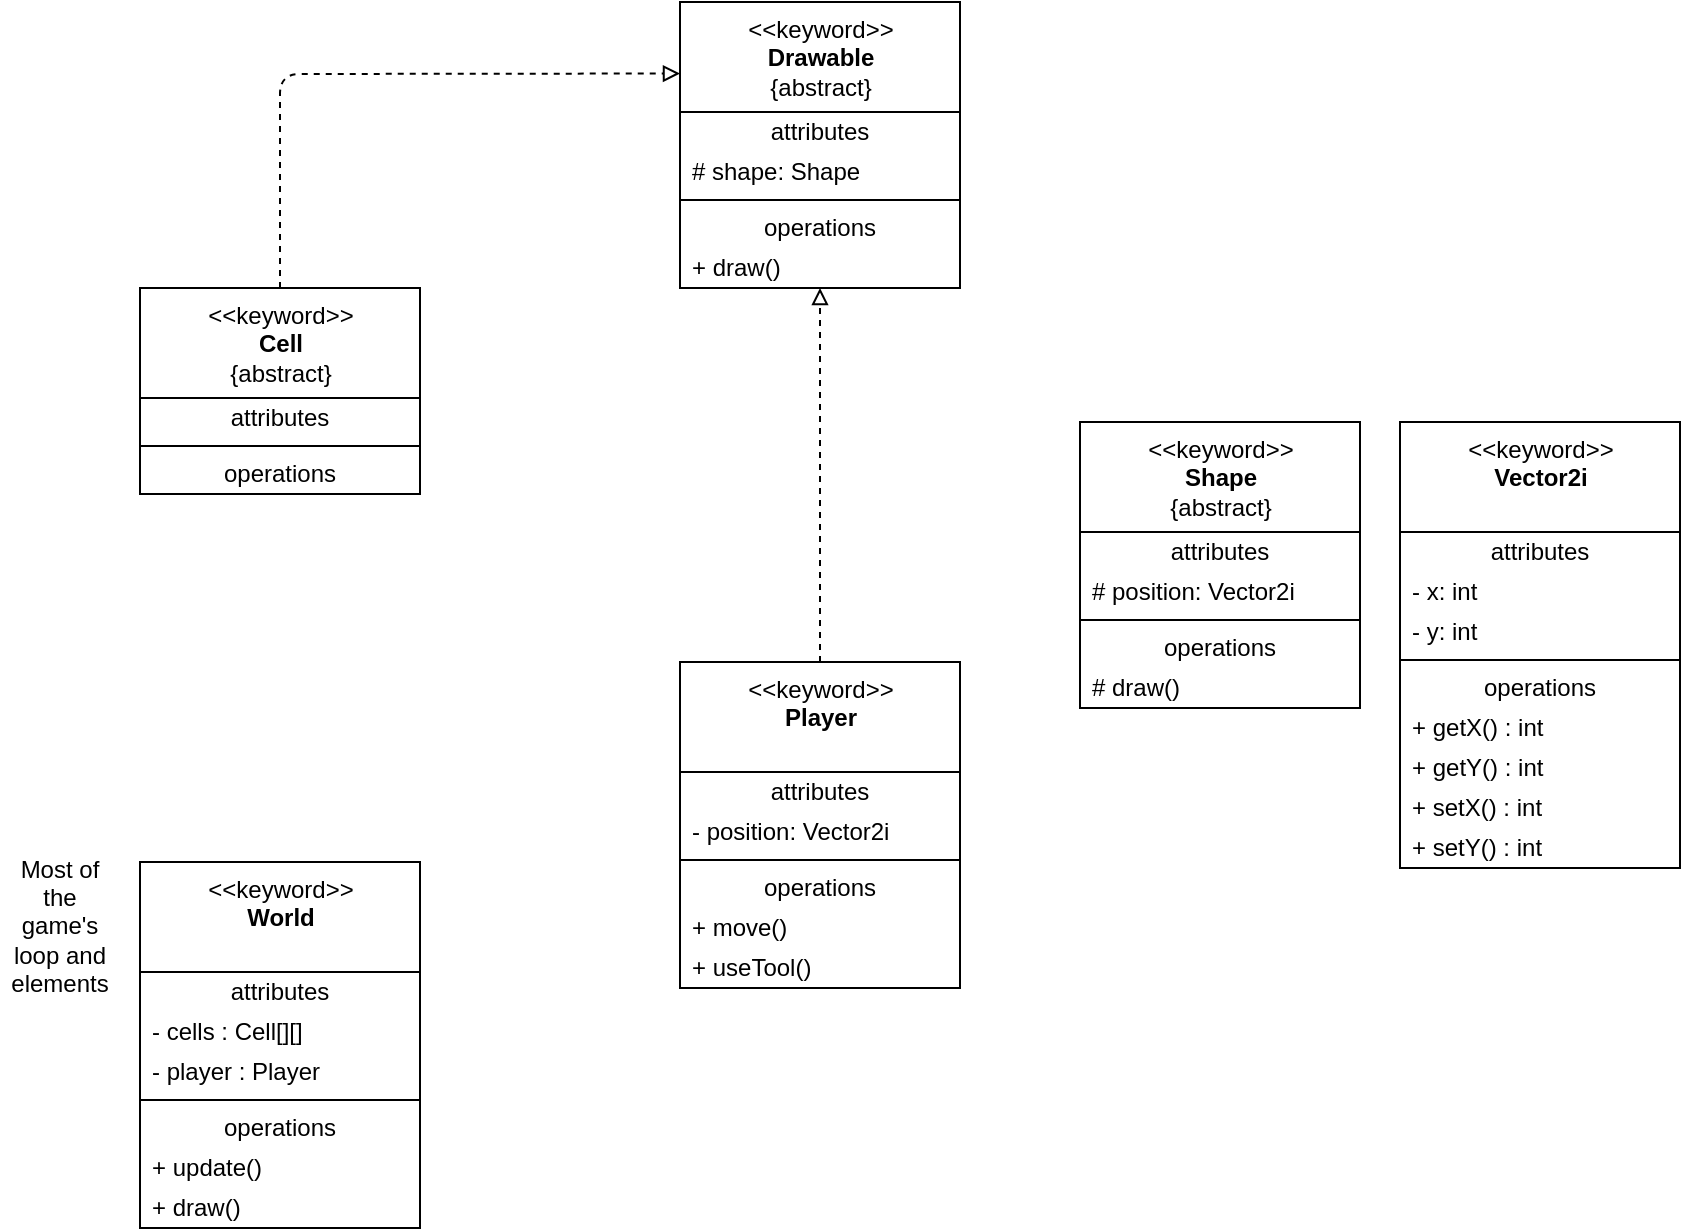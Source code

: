 <mxfile>
    <diagram id="oWcS6DRxN5h86yUXsi2t" name="Page-1">
        <mxGraphModel dx="1179" dy="762" grid="1" gridSize="10" guides="1" tooltips="1" connect="1" arrows="1" fold="1" page="1" pageScale="1" pageWidth="850" pageHeight="1100" math="0" shadow="0">
            <root>
                <mxCell id="0"/>
                <mxCell id="1" parent="0"/>
                <mxCell id="10" value="&amp;lt;&amp;lt;keyword&amp;gt;&amp;gt;&lt;br&gt;&lt;b&gt;Drawable&lt;/b&gt;&lt;br&gt;{abstract}" style="swimlane;fontStyle=0;align=center;verticalAlign=top;childLayout=stackLayout;horizontal=1;startSize=55;horizontalStack=0;resizeParent=1;resizeParentMax=0;resizeLast=0;collapsible=0;marginBottom=0;html=1;" parent="1" vertex="1">
                    <mxGeometry x="340" y="10" width="140" height="143" as="geometry"/>
                </mxCell>
                <mxCell id="11" value="attributes" style="text;html=1;strokeColor=none;fillColor=none;align=center;verticalAlign=middle;spacingLeft=4;spacingRight=4;overflow=hidden;rotatable=0;points=[[0,0.5],[1,0.5]];portConstraint=eastwest;" parent="10" vertex="1">
                    <mxGeometry y="55" width="140" height="20" as="geometry"/>
                </mxCell>
                <mxCell id="14" value="# shape: Shape" style="text;html=1;strokeColor=none;fillColor=none;align=left;verticalAlign=middle;spacingLeft=4;spacingRight=4;overflow=hidden;rotatable=0;points=[[0,0.5],[1,0.5]];portConstraint=eastwest;" parent="10" vertex="1">
                    <mxGeometry y="75" width="140" height="20" as="geometry"/>
                </mxCell>
                <mxCell id="15" value="" style="line;strokeWidth=1;fillColor=none;align=left;verticalAlign=middle;spacingTop=-1;spacingLeft=3;spacingRight=3;rotatable=0;labelPosition=right;points=[];portConstraint=eastwest;" parent="10" vertex="1">
                    <mxGeometry y="95" width="140" height="8" as="geometry"/>
                </mxCell>
                <mxCell id="16" value="operations" style="text;html=1;strokeColor=none;fillColor=none;align=center;verticalAlign=middle;spacingLeft=4;spacingRight=4;overflow=hidden;rotatable=0;points=[[0,0.5],[1,0.5]];portConstraint=eastwest;" parent="10" vertex="1">
                    <mxGeometry y="103" width="140" height="20" as="geometry"/>
                </mxCell>
                <mxCell id="28" value="+ draw()" style="text;html=1;strokeColor=none;fillColor=none;align=left;verticalAlign=middle;spacingLeft=4;spacingRight=4;overflow=hidden;rotatable=0;points=[[0,0.5],[1,0.5]];portConstraint=eastwest;" parent="10" vertex="1">
                    <mxGeometry y="123" width="140" height="20" as="geometry"/>
                </mxCell>
                <mxCell id="18" value="&amp;lt;&amp;lt;keyword&amp;gt;&amp;gt;&lt;br&gt;&lt;b&gt;Vector2i&lt;/b&gt;" style="swimlane;fontStyle=0;align=center;verticalAlign=top;childLayout=stackLayout;horizontal=1;startSize=55;horizontalStack=0;resizeParent=1;resizeParentMax=0;resizeLast=0;collapsible=0;marginBottom=0;html=1;" parent="1" vertex="1">
                    <mxGeometry x="700" y="220" width="140" height="223" as="geometry"/>
                </mxCell>
                <mxCell id="19" value="attributes" style="text;html=1;strokeColor=none;fillColor=none;align=center;verticalAlign=middle;spacingLeft=4;spacingRight=4;overflow=hidden;rotatable=0;points=[[0,0.5],[1,0.5]];portConstraint=eastwest;" parent="18" vertex="1">
                    <mxGeometry y="55" width="140" height="20" as="geometry"/>
                </mxCell>
                <mxCell id="20" value="- x: int" style="text;html=1;strokeColor=none;fillColor=none;align=left;verticalAlign=middle;spacingLeft=4;spacingRight=4;overflow=hidden;rotatable=0;points=[[0,0.5],[1,0.5]];portConstraint=eastwest;" parent="18" vertex="1">
                    <mxGeometry y="75" width="140" height="20" as="geometry"/>
                </mxCell>
                <mxCell id="26" value="- y: int" style="text;html=1;strokeColor=none;fillColor=none;align=left;verticalAlign=middle;spacingLeft=4;spacingRight=4;overflow=hidden;rotatable=0;points=[[0,0.5],[1,0.5]];portConstraint=eastwest;" parent="18" vertex="1">
                    <mxGeometry y="95" width="140" height="20" as="geometry"/>
                </mxCell>
                <mxCell id="23" value="" style="line;strokeWidth=1;fillColor=none;align=left;verticalAlign=middle;spacingTop=-1;spacingLeft=3;spacingRight=3;rotatable=0;labelPosition=right;points=[];portConstraint=eastwest;" parent="18" vertex="1">
                    <mxGeometry y="115" width="140" height="8" as="geometry"/>
                </mxCell>
                <mxCell id="24" value="operations" style="text;html=1;strokeColor=none;fillColor=none;align=center;verticalAlign=middle;spacingLeft=4;spacingRight=4;overflow=hidden;rotatable=0;points=[[0,0.5],[1,0.5]];portConstraint=eastwest;" parent="18" vertex="1">
                    <mxGeometry y="123" width="140" height="20" as="geometry"/>
                </mxCell>
                <mxCell id="25" value="+ getX() : int" style="text;html=1;strokeColor=none;fillColor=none;align=left;verticalAlign=middle;spacingLeft=4;spacingRight=4;overflow=hidden;rotatable=0;points=[[0,0.5],[1,0.5]];portConstraint=eastwest;" parent="18" vertex="1">
                    <mxGeometry y="143" width="140" height="20" as="geometry"/>
                </mxCell>
                <mxCell id="27" value="+ getY() : int" style="text;html=1;strokeColor=none;fillColor=none;align=left;verticalAlign=middle;spacingLeft=4;spacingRight=4;overflow=hidden;rotatable=0;points=[[0,0.5],[1,0.5]];portConstraint=eastwest;" parent="18" vertex="1">
                    <mxGeometry y="163" width="140" height="20" as="geometry"/>
                </mxCell>
                <mxCell id="38" value="+ setX() : int" style="text;html=1;strokeColor=none;fillColor=none;align=left;verticalAlign=middle;spacingLeft=4;spacingRight=4;overflow=hidden;rotatable=0;points=[[0,0.5],[1,0.5]];portConstraint=eastwest;" parent="18" vertex="1">
                    <mxGeometry y="183" width="140" height="20" as="geometry"/>
                </mxCell>
                <mxCell id="37" value="+ setY() : int" style="text;html=1;strokeColor=none;fillColor=none;align=left;verticalAlign=middle;spacingLeft=4;spacingRight=4;overflow=hidden;rotatable=0;points=[[0,0.5],[1,0.5]];portConstraint=eastwest;" parent="18" vertex="1">
                    <mxGeometry y="203" width="140" height="20" as="geometry"/>
                </mxCell>
                <mxCell id="29" value="&amp;lt;&amp;lt;keyword&amp;gt;&amp;gt;&lt;br&gt;&lt;b&gt;Shape&lt;/b&gt;&lt;br&gt;{abstract}" style="swimlane;fontStyle=0;align=center;verticalAlign=top;childLayout=stackLayout;horizontal=1;startSize=55;horizontalStack=0;resizeParent=1;resizeParentMax=0;resizeLast=0;collapsible=0;marginBottom=0;html=1;" parent="1" vertex="1">
                    <mxGeometry x="540" y="220" width="140" height="143" as="geometry"/>
                </mxCell>
                <mxCell id="30" value="attributes" style="text;html=1;strokeColor=none;fillColor=none;align=center;verticalAlign=middle;spacingLeft=4;spacingRight=4;overflow=hidden;rotatable=0;points=[[0,0.5],[1,0.5]];portConstraint=eastwest;" parent="29" vertex="1">
                    <mxGeometry y="55" width="140" height="20" as="geometry"/>
                </mxCell>
                <mxCell id="31" value="# position: Vector2i" style="text;html=1;strokeColor=none;fillColor=none;align=left;verticalAlign=middle;spacingLeft=4;spacingRight=4;overflow=hidden;rotatable=0;points=[[0,0.5],[1,0.5]];portConstraint=eastwest;" parent="29" vertex="1">
                    <mxGeometry y="75" width="140" height="20" as="geometry"/>
                </mxCell>
                <mxCell id="33" value="" style="line;strokeWidth=1;fillColor=none;align=left;verticalAlign=middle;spacingTop=-1;spacingLeft=3;spacingRight=3;rotatable=0;labelPosition=right;points=[];portConstraint=eastwest;" parent="29" vertex="1">
                    <mxGeometry y="95" width="140" height="8" as="geometry"/>
                </mxCell>
                <mxCell id="34" value="operations" style="text;html=1;strokeColor=none;fillColor=none;align=center;verticalAlign=middle;spacingLeft=4;spacingRight=4;overflow=hidden;rotatable=0;points=[[0,0.5],[1,0.5]];portConstraint=eastwest;" parent="29" vertex="1">
                    <mxGeometry y="103" width="140" height="20" as="geometry"/>
                </mxCell>
                <mxCell id="36" value="# draw()" style="text;html=1;strokeColor=none;fillColor=none;align=left;verticalAlign=middle;spacingLeft=4;spacingRight=4;overflow=hidden;rotatable=0;points=[[0,0.5],[1,0.5]];portConstraint=eastwest;" parent="29" vertex="1">
                    <mxGeometry y="123" width="140" height="20" as="geometry"/>
                </mxCell>
                <mxCell id="39" value="&amp;lt;&amp;lt;keyword&amp;gt;&amp;gt;&lt;br&gt;&lt;b&gt;Player&lt;/b&gt;" style="swimlane;fontStyle=0;align=center;verticalAlign=top;childLayout=stackLayout;horizontal=1;startSize=55;horizontalStack=0;resizeParent=1;resizeParentMax=0;resizeLast=0;collapsible=0;marginBottom=0;html=1;" parent="1" vertex="1">
                    <mxGeometry x="340" y="340" width="140" height="163" as="geometry"/>
                </mxCell>
                <mxCell id="40" value="attributes" style="text;html=1;strokeColor=none;fillColor=none;align=center;verticalAlign=middle;spacingLeft=4;spacingRight=4;overflow=hidden;rotatable=0;points=[[0,0.5],[1,0.5]];portConstraint=eastwest;" parent="39" vertex="1">
                    <mxGeometry y="55" width="140" height="20" as="geometry"/>
                </mxCell>
                <mxCell id="41" value="- position: Vector2i" style="text;html=1;strokeColor=none;fillColor=none;align=left;verticalAlign=middle;spacingLeft=4;spacingRight=4;overflow=hidden;rotatable=0;points=[[0,0.5],[1,0.5]];portConstraint=eastwest;" parent="39" vertex="1">
                    <mxGeometry y="75" width="140" height="20" as="geometry"/>
                </mxCell>
                <mxCell id="42" value="" style="line;strokeWidth=1;fillColor=none;align=left;verticalAlign=middle;spacingTop=-1;spacingLeft=3;spacingRight=3;rotatable=0;labelPosition=right;points=[];portConstraint=eastwest;" parent="39" vertex="1">
                    <mxGeometry y="95" width="140" height="8" as="geometry"/>
                </mxCell>
                <mxCell id="43" value="operations" style="text;html=1;strokeColor=none;fillColor=none;align=center;verticalAlign=middle;spacingLeft=4;spacingRight=4;overflow=hidden;rotatable=0;points=[[0,0.5],[1,0.5]];portConstraint=eastwest;" parent="39" vertex="1">
                    <mxGeometry y="103" width="140" height="20" as="geometry"/>
                </mxCell>
                <mxCell id="44" value="+ move()" style="text;html=1;strokeColor=none;fillColor=none;align=left;verticalAlign=middle;spacingLeft=4;spacingRight=4;overflow=hidden;rotatable=0;points=[[0,0.5],[1,0.5]];portConstraint=eastwest;" vertex="1" parent="39">
                    <mxGeometry y="123" width="140" height="20" as="geometry"/>
                </mxCell>
                <mxCell id="47" value="+ useTool()" style="text;html=1;strokeColor=none;fillColor=none;align=left;verticalAlign=middle;spacingLeft=4;spacingRight=4;overflow=hidden;rotatable=0;points=[[0,0.5],[1,0.5]];portConstraint=eastwest;" vertex="1" parent="39">
                    <mxGeometry y="143" width="140" height="20" as="geometry"/>
                </mxCell>
                <mxCell id="45" value="" style="html=1;verticalAlign=bottom;labelBackgroundColor=none;endArrow=block;endFill=0;dashed=1;exitX=0.5;exitY=0;exitDx=0;exitDy=0;entryX=0.5;entryY=1;entryDx=0;entryDy=0;" parent="1" edge="1" target="10" source="39">
                    <mxGeometry width="160" relative="1" as="geometry">
                        <mxPoint x="420" y="450" as="sourcePoint"/>
                        <mxPoint x="580" y="450" as="targetPoint"/>
                    </mxGeometry>
                </mxCell>
                <mxCell id="48" value="&amp;lt;&amp;lt;keyword&amp;gt;&amp;gt;&lt;br&gt;&lt;b&gt;Cell&lt;/b&gt;&lt;br&gt;{abstract}" style="swimlane;fontStyle=0;align=center;verticalAlign=top;childLayout=stackLayout;horizontal=1;startSize=55;horizontalStack=0;resizeParent=1;resizeParentMax=0;resizeLast=0;collapsible=0;marginBottom=0;html=1;" vertex="1" parent="1">
                    <mxGeometry x="70" y="153" width="140" height="103" as="geometry"/>
                </mxCell>
                <mxCell id="49" value="attributes" style="text;html=1;strokeColor=none;fillColor=none;align=center;verticalAlign=middle;spacingLeft=4;spacingRight=4;overflow=hidden;rotatable=0;points=[[0,0.5],[1,0.5]];portConstraint=eastwest;" vertex="1" parent="48">
                    <mxGeometry y="55" width="140" height="20" as="geometry"/>
                </mxCell>
                <mxCell id="51" value="" style="line;strokeWidth=1;fillColor=none;align=left;verticalAlign=middle;spacingTop=-1;spacingLeft=3;spacingRight=3;rotatable=0;labelPosition=right;points=[];portConstraint=eastwest;" vertex="1" parent="48">
                    <mxGeometry y="75" width="140" height="8" as="geometry"/>
                </mxCell>
                <mxCell id="52" value="operations" style="text;html=1;strokeColor=none;fillColor=none;align=center;verticalAlign=middle;spacingLeft=4;spacingRight=4;overflow=hidden;rotatable=0;points=[[0,0.5],[1,0.5]];portConstraint=eastwest;" vertex="1" parent="48">
                    <mxGeometry y="83" width="140" height="20" as="geometry"/>
                </mxCell>
                <mxCell id="54" value="" style="html=1;verticalAlign=bottom;labelBackgroundColor=none;endArrow=block;endFill=0;dashed=1;exitX=0.5;exitY=0;exitDx=0;exitDy=0;entryX=0;entryY=0.25;entryDx=0;entryDy=0;" edge="1" parent="1" source="48" target="10">
                    <mxGeometry x="0.003" width="160" relative="1" as="geometry">
                        <mxPoint x="219.76" y="417.0" as="sourcePoint"/>
                        <mxPoint x="219.76" y="350" as="targetPoint"/>
                        <Array as="points">
                            <mxPoint x="140" y="46"/>
                        </Array>
                        <mxPoint as="offset"/>
                    </mxGeometry>
                </mxCell>
                <mxCell id="58" value="&amp;lt;&amp;lt;keyword&amp;gt;&amp;gt;&lt;br&gt;&lt;b&gt;World&lt;/b&gt;" style="swimlane;fontStyle=0;align=center;verticalAlign=top;childLayout=stackLayout;horizontal=1;startSize=55;horizontalStack=0;resizeParent=1;resizeParentMax=0;resizeLast=0;collapsible=0;marginBottom=0;html=1;" vertex="1" parent="1">
                    <mxGeometry x="70" y="440" width="140" height="183" as="geometry"/>
                </mxCell>
                <mxCell id="59" value="attributes" style="text;html=1;strokeColor=none;fillColor=none;align=center;verticalAlign=middle;spacingLeft=4;spacingRight=4;overflow=hidden;rotatable=0;points=[[0,0.5],[1,0.5]];portConstraint=eastwest;" vertex="1" parent="58">
                    <mxGeometry y="55" width="140" height="20" as="geometry"/>
                </mxCell>
                <mxCell id="60" value="- cells : Cell[][]" style="text;html=1;strokeColor=none;fillColor=none;align=left;verticalAlign=middle;spacingLeft=4;spacingRight=4;overflow=hidden;rotatable=0;points=[[0,0.5],[1,0.5]];portConstraint=eastwest;" vertex="1" parent="58">
                    <mxGeometry y="75" width="140" height="20" as="geometry"/>
                </mxCell>
                <mxCell id="66" value="- player : Player" style="text;html=1;strokeColor=none;fillColor=none;align=left;verticalAlign=middle;spacingLeft=4;spacingRight=4;overflow=hidden;rotatable=0;points=[[0,0.5],[1,0.5]];portConstraint=eastwest;" vertex="1" parent="58">
                    <mxGeometry y="95" width="140" height="20" as="geometry"/>
                </mxCell>
                <mxCell id="61" value="" style="line;strokeWidth=1;fillColor=none;align=left;verticalAlign=middle;spacingTop=-1;spacingLeft=3;spacingRight=3;rotatable=0;labelPosition=right;points=[];portConstraint=eastwest;" vertex="1" parent="58">
                    <mxGeometry y="115" width="140" height="8" as="geometry"/>
                </mxCell>
                <mxCell id="62" value="operations" style="text;html=1;strokeColor=none;fillColor=none;align=center;verticalAlign=middle;spacingLeft=4;spacingRight=4;overflow=hidden;rotatable=0;points=[[0,0.5],[1,0.5]];portConstraint=eastwest;" vertex="1" parent="58">
                    <mxGeometry y="123" width="140" height="20" as="geometry"/>
                </mxCell>
                <mxCell id="68" value="+ update()" style="text;html=1;strokeColor=none;fillColor=none;align=left;verticalAlign=middle;spacingLeft=4;spacingRight=4;overflow=hidden;rotatable=0;points=[[0,0.5],[1,0.5]];portConstraint=eastwest;" vertex="1" parent="58">
                    <mxGeometry y="143" width="140" height="20" as="geometry"/>
                </mxCell>
                <mxCell id="63" value="+ draw()" style="text;html=1;strokeColor=none;fillColor=none;align=left;verticalAlign=middle;spacingLeft=4;spacingRight=4;overflow=hidden;rotatable=0;points=[[0,0.5],[1,0.5]];portConstraint=eastwest;" vertex="1" parent="58">
                    <mxGeometry y="163" width="140" height="20" as="geometry"/>
                </mxCell>
                <mxCell id="67" value="Most of the game's loop and elements" style="text;html=1;strokeColor=none;fillColor=none;align=center;verticalAlign=middle;whiteSpace=wrap;rounded=0;" vertex="1" parent="1">
                    <mxGeometry y="457" width="60" height="30" as="geometry"/>
                </mxCell>
            </root>
        </mxGraphModel>
    </diagram>
</mxfile>